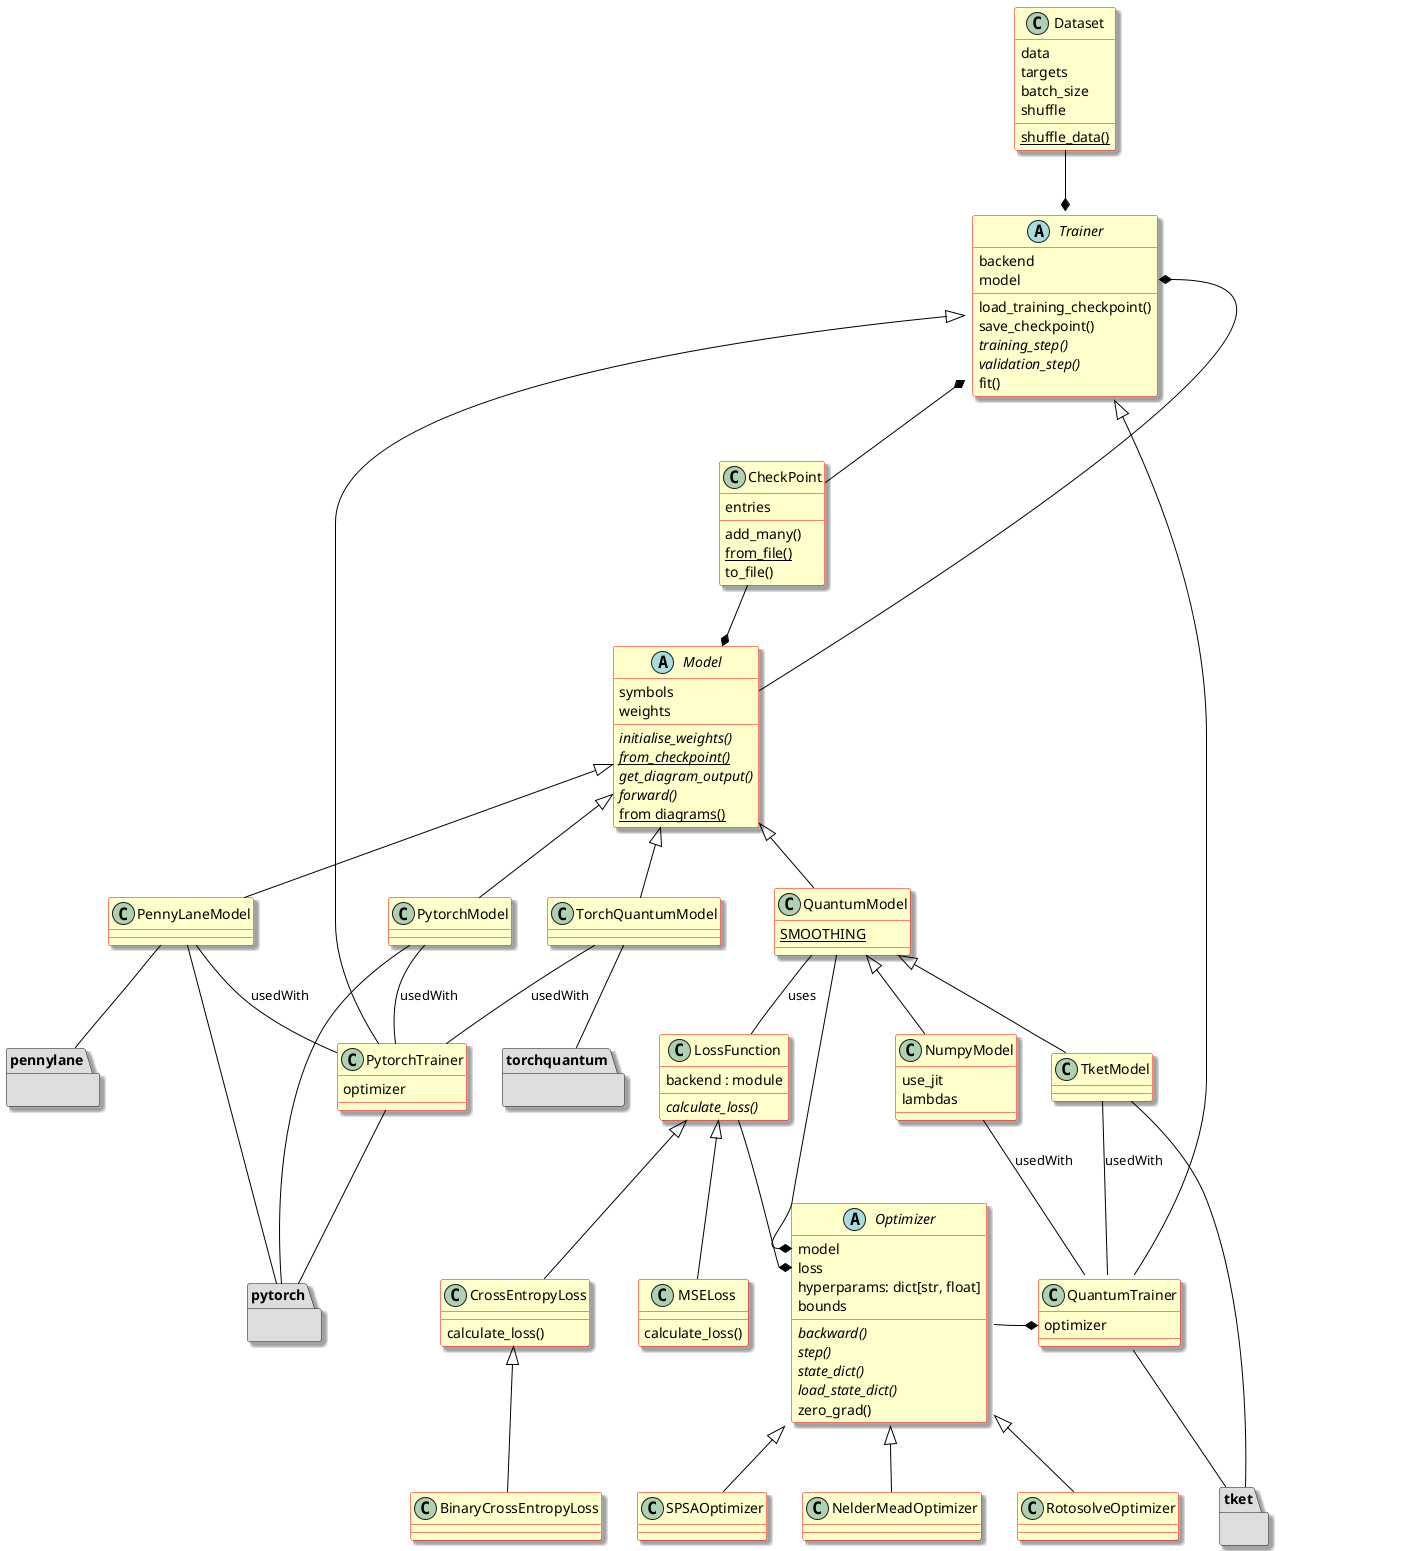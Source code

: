 @startuml

set namespaceseparator none
skinparam dpi 96
skinparam ArrowColor Black
skinparam shadowing true
skinparam class {
  backgroundColor Business
  borderColor Red
}

package pytorch #DDDDDD {}
package tket #DDDDDD {}
package pennylane #DDDDDD {}
package torchquantum #DDDDDD {}

abstract class Model {
    symbols
    weights
    {abstract} initialise_weights()
    {abstract}{static} from_checkpoint()
    {abstract} get_diagram_output()
    {abstract} forward()
    {static} from diagrams()
}

abstract class Trainer {
    backend
    model
    load_training_checkpoint()
    save_checkpoint()
    {abstract} training_step()
    {abstract} validation_step()
    fit()
}

abstract class Optimizer {
    model
    loss
    hyperparams: dict[str, float]
    bounds
    {abstract} backward()
    {abstract} step()
    {abstract} state_dict()
    {abstract} load_state_dict()
    zero_grad()
}

class Dataset {
    data
    targets
    batch_size
    shuffle
    {static} shuffle_data()
}

class CheckPoint {
    entries
    add_many()
    {static} from_file()
    to_file()
}

class PytorchModel {}
class PennyLaneModel {}
class TorchQuantumModel {}
class NumpyModel {
    use_jit
    lambdas
}
class TketModel {}
class QuantumModel {
    {static} SMOOTHING
}

class QuantumTrainer {
    optimizer
}

class PytorchTrainer {
    optimizer
}

class SPSAOptimizer {}
class NelderMeadOptimizer {}
class RotosolveOptimizer {}

class BinaryCrossEntropyLoss {}

class CrossEntropyLoss {
  calculate_loss()
}

class LossFunction {
  backend : module
  {abstract}calculate_loss()
}

class MSELoss {
  calculate_loss()
}

Model <|-- PytorchModel
Model <|-- PennyLaneModel
Model <|-- TorchQuantumModel
Model <|-- QuantumModel
QuantumModel <|-- TketModel
QuantumModel <|-- NumpyModel
Trainer <|-- PytorchTrainer
Trainer <|-- QuantumTrainer

Optimizer <|-- SPSAOptimizer
Optimizer <|-- NelderMeadOptimizer
Optimizer <|-- RotosolveOptimizer

PennyLaneModel -- pennylane
PennyLaneModel -- pytorch
TorchQuantumModel -- torchquantum
PytorchModel -- pytorch
PytorchTrainer -- pytorch
TketModel -- tket
QuantumTrainer -- tket

Trainer *-- CheckPoint
CheckPoint --* Model
Trainer::model *- Model
Trainer *-u- Dataset
QuantumModel -* Optimizer::model
Optimizer -* QuantumTrainer::optimizer
LossFunction --* Optimizer::loss

PennyLaneModel -- PytorchTrainer: usedWith
PytorchModel -- PytorchTrainer: usedWith
TorchQuantumModel -- PytorchTrainer: usedWith
NumpyModel -- QuantumTrainer: usedWith
TketModel -- QuantumTrainer: usedWith
QuantumModel -- LossFunction: uses

CrossEntropyLoss <|-- BinaryCrossEntropyLoss
LossFunction <|-- CrossEntropyLoss
LossFunction <|-- MSELoss

@enduml
